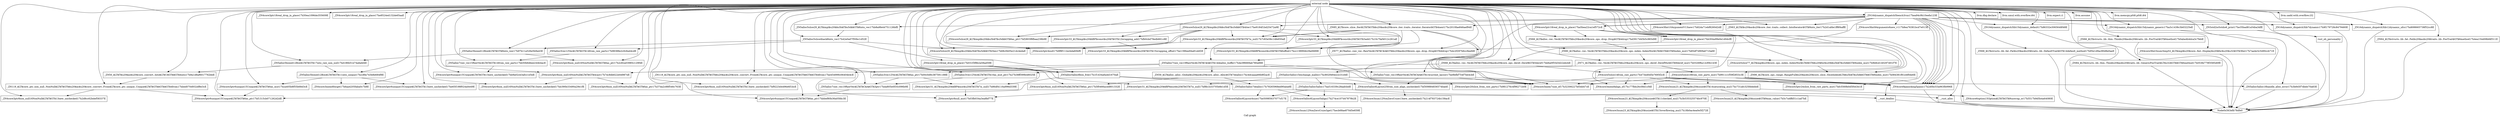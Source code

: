 digraph "Call graph" {
	label="Call graph";

	Node0x563efb78de10 [shape=record,label="{external node}"];
	Node0x563efb78de10 -> Node0x563efb78ec60;
	Node0x563efb78de10 -> Node0x563efb78efa0;
	Node0x563efb78de10 -> Node0x563efb771ef0;
	Node0x563efb78de10 -> Node0x563efb7ebae0;
	Node0x563efb78de10 -> Node0x563efb7f6010;
	Node0x563efb78de10 -> Node0x563efb7f8660;
	Node0x563efb78de10 -> Node0x563efb85ac50;
	Node0x563efb78de10 -> Node0x563efb858190;
	Node0x563efb78de10 -> Node0x563efb85a030;
	Node0x563efb78de10 -> Node0x563efb824320;
	Node0x563efb78de10 -> Node0x563efb851ba0;
	Node0x563efb78de10 -> Node0x563efb859bd0;
	Node0x563efb78de10 -> Node0x563efb7cee70;
	Node0x563efb78de10 -> Node0x563efb83c5f0;
	Node0x563efb78de10 -> Node0x563efb769850;
	Node0x563efb78de10 -> Node0x563efb8533d0;
	Node0x563efb78de10 -> Node0x563efb765fc0;
	Node0x563efb78de10 -> Node0x563efb854d10;
	Node0x563efb78de10 -> Node0x563efb8087b0;
	Node0x563efb78de10 -> Node0x563efb77b210;
	Node0x563efb78de10 -> Node0x563efb74cf70;
	Node0x563efb78de10 -> Node0x563efb7f8810;
	Node0x563efb78de10 -> Node0x563efb7efd60;
	Node0x563efb78de10 -> Node0x563efb7e05b0;
	Node0x563efb78de10 -> Node0x563efb819670;
	Node0x563efb78de10 -> Node0x563efb7fb2b0;
	Node0x563efb78de10 -> Node0x563efb865cb0;
	Node0x563efb78de10 -> Node0x563efb865940;
	Node0x563efb78de10 -> Node0x563efb73d520;
	Node0x563efb78de10 -> Node0x563efb8512f0;
	Node0x563efb78de10 -> Node0x563efb8497d0;
	Node0x563efb78de10 -> Node0x563efb866440;
	Node0x563efb78de10 -> Node0x563efb870200;
	Node0x563efb78de10 -> Node0x563efb870e10;
	Node0x563efb78de10 -> Node0x563efb749520;
	Node0x563efb78de10 -> Node0x563efb870cf0;
	Node0x563efb78de10 -> Node0x563efb870c80;
	Node0x563efb78de10 -> Node0x563efb838490;
	Node0x563efb78de10 -> Node0x563efb752530;
	Node0x563efb78de10 -> Node0x563efb8737a0;
	Node0x563efb78de10 -> Node0x563efb751180;
	Node0x563efb78de10 -> Node0x563efb7521d0;
	Node0x563efb78de10 -> Node0x563efb7db710;
	Node0x563efb78de10 -> Node0x563efb753380;
	Node0x563efb78de10 -> Node0x563efb74c8b0;
	Node0x563efb78de10 -> Node0x563efb874f60;
	Node0x563efb78de10 -> Node0x563efb75c370;
	Node0x563efb78de10 -> Node0x563efb74e9a0;
	Node0x563efb78de10 -> Node0x563efb74a790;
	Node0x563efb78de10 -> Node0x563efb86bf20;
	Node0x563efb78de10 -> Node0x563efb748330;
	Node0x563efb78de10 -> Node0x563efb74c770;
	Node0x563efb78de10 -> Node0x563efb748bf0;
	Node0x563efb78de10 -> Node0x563efb85a490;
	Node0x563efb78de10 -> Node0x563efb748a10;
	Node0x563efb78de10 -> Node0x563efb74afd0;
	Node0x563efb78de10 -> Node0x563efb857d30;
	Node0x563efb78de10 -> Node0x563efb748ce0;
	Node0x563efb78de10 -> Node0x563efb74bb40;
	Node0x563efb78de10 -> Node0x563efb74b1d0;
	Node0x563efb78de10 -> Node0x563efb74df70;
	Node0x563efb78de10 -> Node0x563efb86ad10;
	Node0x563efb78de10 -> Node0x563efb75f280;
	Node0x563efb78de10 -> Node0x563efb766120;
	Node0x563efb78de10 -> Node0x563efb771fd0;
	Node0x563efb78de10 -> Node0x563efb775ab0;
	Node0x563efb78de10 -> Node0x563efb77cb80;
	Node0x563efb78de10 -> Node0x563efb7822b0;
	Node0x563efb78de10 -> Node0x563efb789e50;
	Node0x563efb78de10 -> Node0x563efb86ef00;
	Node0x563efb78de10 -> Node0x563efb7932e0;
	Node0x563efb78de10 -> Node0x563efb74f6a0;
	Node0x563efb78de10 -> Node0x563efb874e20;
	Node0x563efb78de10 -> Node0x563efb875790;
	Node0x563efb78de10 -> Node0x563efb80cbc0;
	Node0x563efb78de10 -> Node0x563efb7a0f20;
	Node0x563efb78de10 -> Node0x563efb7a4580;
	Node0x563efb78de10 -> Node0x563efb7a9130;
	Node0x563efb78de10 -> Node0x563efb7b5640;
	Node0x563efb78de10 -> Node0x563efb7ba3f0;
	Node0x563efb78de10 -> Node0x563efb7bde90;
	Node0x563efb78de10 -> Node0x563efb7724b0;
	Node0x563efb78ec60 [shape=record,label="{_ZN119_$LT$core..ptr..non_null..NonNull$LT$T$GT$$u20$as$u20$core..convert..From$LT$core..ptr..unique..Unique$LT$T$GT$$GT$$GT$4from17hbed070d932df8e3cE}"];
	Node0x563efb78ec60 -> Node0x563efb7efd60;
	Node0x563efb78ec60 -> Node0x563efb7e05b0;
	Node0x563efb85ac50 [shape=record,label="{_ZN4core3ptr18real_drop_in_place17h50ea1096de355609E}"];
	Node0x563efb7a0f20 [shape=record,label="{_ZN64_$LT$structs..lib..fat..Fat$u20$as$u20$traits..lib..FooTrait$GT$6method17h4ea154d08bfdf311E}"];
	Node0x563efb7a0f20 -> Node0x563efb78dfe0;
	Node0x563efb7a4580 [shape=record,label="{_ZN68_$LT$structs..lib..fat..Fat$u20$as$u20$traits..lib..DefaultTrait$GT$14default_method17h95e1d9ac90d8e0aeE}"];
	Node0x563efb7a4580 -> Node0x563efb78dfe0;
	Node0x563efb858190 [shape=record,label="{_ZN4core3ptr18real_drop_in_place17he8524ed132de65aaE}"];
	Node0x563efb7a9130 [shape=record,label="{_ZN84_$LT$structs..lib..thin..Thin$u20$as$u20$traits..lib..GenericFooTrait$LT$u32$GT$$GT$6method17h053fe779f3585d0fE}"];
	Node0x563efb7a9130 -> Node0x563efb78dfe0;
	Node0x563efb7b5640 [shape=record,label="{_ZN66_$LT$structs..lib..thin..Thin$u20$as$u20$traits..lib..FooTrait$GT$6method17h0aba4b4dca3c7febE}"];
	Node0x563efb7b5640 -> Node0x563efb78dfe0;
	Node0x563efb775ab0 [shape=record,label="{llvm.dbg.declare}"];
	Node0x563efb870cf0 [shape=record,label="{_ZN4core5slice29_$LT$impl$u20$$u5b$T$u5d$$GT$6as_ptr17hf2803f8fbaa238b9E}"];
	Node0x563efb7932e0 [shape=record,label="{llvm.assume}"];
	Node0x563efb7efd60 [shape=record,label="{_ZN4core3ptr6unique15Unique$LT$T$GT$6as_ptr17hf1315cb071262d2dE}"];
	Node0x563efb78efa0 [shape=record,label="{_ZN119_$LT$core..ptr..non_null..NonNull$LT$T$GT$$u20$as$u20$core..convert..From$LT$core..ptr..unique..Unique$LT$T$GT$$GT$$GT$4from17he454999c06404b4cE}"];
	Node0x563efb78efa0 -> Node0x563efb7f8810;
	Node0x563efb78efa0 -> Node0x563efb7fb2b0;
	Node0x563efb7e05b0 [shape=record,label="{_ZN4core3ptr8non_null16NonNull$LT$T$GT$13new_unchecked17h2d8cc62bdef58337E}"];
	Node0x563efb7f8810 [shape=record,label="{_ZN4core3ptr6unique15Unique$LT$T$GT$6as_ptr17hbbef80b36a05fdc3E}"];
	Node0x563efb7fb2b0 [shape=record,label="{_ZN4core3ptr8non_null16NonNull$LT$T$GT$13new_unchecked17hf9223d4496e6f1bcE}"];
	Node0x563efb771ef0 [shape=record,label="{_ZN4core3fmt10ArgumentV13new17h82da71ebf8260d2dE}"];
	Node0x563efb836f10 [shape=record,label="{_ZN4core3num23_$LT$impl$u20$usize$GT$9max_value17h5c7a4ffd51c1ad7bE}"];
	Node0x563efb838490 [shape=record,label="{_ZN4core6option15Option$LT$T$GT$9unwrap_or17h5517b9d5b4a64080E}"];
	Node0x563efb7ec880 [shape=record,label="{_ZN4core3fmt9Arguments6new_v117h8ea76381bcd7e013E}"];
	Node0x563efb7ebae0 [shape=record,label="{_ZN4core3mem6forget17h6aa4205faba0c7b8E}"];
	Node0x563efb7f6010 [shape=record,label="{_ZN4core3mem7size_of17h32306227bf3dd47cE}"];
	Node0x563efb7f8660 [shape=record,label="{_ZN4core3mem8align_of17h177fbb26c08d1cf4E}"];
	Node0x563efb7fc130 [shape=record,label="{_ZN4core3num12NonZeroUsize13new_unchecked17h214f783724b158acE}"];
	Node0x563efb805880 [shape=record,label="{_ZN4core3num12NonZeroUsize3get17hecb68ae870d5e659E}"];
	Node0x563efb7c3560 [shape=record,label="{_ZN4core3num23_$LT$impl$u20$usize$GT$11checked_mul17h3b535325574bc970E}"];
	Node0x563efb7c3560 -> Node0x563efb812df0;
	Node0x563efb812df0 [shape=record,label="{_ZN4core3num23_$LT$impl$u20$usize$GT$15overflowing_mul17h18b0ac4ea0e5f272E}"];
	Node0x563efb834250 [shape=record,label="{_ZN4core3num23_$LT$impl$u20$usize$GT$14saturating_mul17hc731afc325fddebbE}"];
	Node0x563efb834250 -> Node0x563efb7c3560;
	Node0x563efb834250 -> Node0x563efb836f10;
	Node0x563efb834250 -> Node0x563efb838490;
	Node0x563efb77cb80 [shape=record,label="{llvm.umul.with.overflow.i64}"];
	Node0x563efb7822b0 [shape=record,label="{rust_eh_personality}"];
	Node0x563efb7822b0 -> Node0x563efb78dfe0;
	Node0x563efb838030 [shape=record,label="{_ZN4core3ptr18real_drop_in_place17h031f3f8b2a58ad59E}"];
	Node0x563efb838030 -> Node0x563efb7db710;
	Node0x563efb838030 -> Node0x563efb7db710;
	Node0x563efb7db710 [shape=record,label="{_ZN5alloc5alloc8box_free17h1f1434a6a4d1670aE}"];
	Node0x563efb7db710 -> Node0x563efb7efd60;
	Node0x563efb7db710 -> Node0x563efb8664c0;
	Node0x563efb7db710 -> Node0x563efb873820;
	Node0x563efb85b0b0 [shape=record,label="{_ZN4core3ptr18real_drop_in_place17ha5bea22ca1ef572cE}"];
	Node0x563efb85b0b0 -> Node0x563efb85a490;
	Node0x563efb85b0b0 -> Node0x563efb853c20;
	Node0x563efb85b0b0 -> Node0x563efb853c20;
	Node0x563efb85a490 [shape=record,label="{_ZN66_$LT$alloc..vec..Vec$LT$T$GT$$u20$as$u20$core..ops..drop..Drop$GT$4drop17hd3917d45b5c965d9E}"];
	Node0x563efb85a490 -> Node0x563efb748ce0;
	Node0x563efb853c20 [shape=record,label="{_ZN4core3ptr18real_drop_in_place17hb304a99e0e1d0dcfE}"];
	Node0x563efb853c20 -> Node0x563efb857d30;
	Node0x563efb857d30 [shape=record,label="{_ZN77_$LT$alloc..raw_vec..RawVec$LT$T$C$A$GT$$u20$as$u20$core..ops..drop..Drop$GT$4drop17h4c2f297b6cc9eefdE}"];
	Node0x563efb857d30 -> Node0x563efb748330;
	Node0x563efb85a030 [shape=record,label="{_ZN4core3ptr20slice_from_raw_parts17h981276c4f96271b0E}"];
	Node0x563efb824320 [shape=record,label="{_ZN4core3ptr24slice_from_raw_parts_mut17hfc5569b0d5f443e1E}"];
	Node0x563efb851ba0 [shape=record,label="{_ZN4core3ptr31_$LT$impl$u20$$BP$mut$u20$T$GT$7is_null17h86df4116a996d339E}"];
	Node0x563efb851ba0 -> Node0x563efb8497d0;
	Node0x563efb8497d0 [shape=record,label="{_ZN4core3ptr8null_mut17h03fb034a3ea8bf77E}"];
	Node0x563efb859bd0 [shape=record,label="{_ZN4core3ptr31_$LT$impl$u20$$BP$mut$u20$T$GT$7is_null17hf8b1b33705e8e1d5E}"];
	Node0x563efb859bd0 -> Node0x563efb8497d0;
	Node0x563efb7cee70 [shape=record,label="{_ZN4core3ptr33_$LT$impl$u20$$BP$const$u20$T$GT$12wrapping_add17hfb0cbd79edb661c8E}"];
	Node0x563efb7cee70 -> Node0x563efb83c5f0;
	Node0x563efb83c5f0 [shape=record,label="{_ZN4core3ptr33_$LT$impl$u20$$BP$const$u20$T$GT$15wrapping_offset17he1396ee94a81ebf2E}"];
	Node0x563efb769850 [shape=record,label="{_ZN4core3ptr33_$LT$impl$u20$$BP$const$u20$T$GT$3add17h10c7faf4012c261aE}"];
	Node0x563efb769850 -> Node0x563efb8533d0;
	Node0x563efb8533d0 [shape=record,label="{_ZN4core3ptr33_$LT$impl$u20$$BP$const$u20$T$GT$6offset17hcc138994b29a0689E}"];
	Node0x563efb765fc0 [shape=record,label="{_ZN4core3ptr33_$LT$impl$u20$$BP$const$u20$T$GT$7is_null17h7c83e58c14fe650aE}"];
	Node0x563efb765fc0 -> Node0x563efb854d10;
	Node0x563efb854d10 [shape=record,label="{_ZN4core3ptr4null17h9f8f112ecbda60bfE}"];
	Node0x563efb8087b0 [shape=record,label="{_ZN4core3ptr6unique15Unique$LT$T$GT$13new_unchecked17hb9a02cb3afcc1e5eE}"];
	Node0x563efb74f6a0 [shape=record,label="{_ZN5alloc5alloc18handle_alloc_error17h3b845f7dbeb70a83E}"];
	Node0x563efb74f6a0 -> Node0x563efb78dfe0;
	Node0x563efb77b210 [shape=record,label="{_ZN4core3ptr6unique15Unique$LT$T$GT$13new_unchecked17he65f198f024a0e49E}"];
	Node0x563efb74cf70 [shape=record,label="{_ZN4core3ptr6unique15Unique$LT$T$GT$6as_mut17hca405b8f55b68d3cE}"];
	Node0x563efb74cf70 -> Node0x563efb7efd60;
	Node0x563efb819670 [shape=record,label="{_ZN4core3ptr8non_null16NonNull$LT$T$GT$13new_unchecked17hb390b33490a29e1fE}"];
	Node0x563efb874f60 [shape=record,label="{_ZN5alloc5boxed12Box$LT$T$GT$8into_raw17h97b11a526e5b9a43E}"];
	Node0x563efb874f60 -> Node0x563efb74c8b0;
	Node0x563efb874f60 -> Node0x563efb865940;
	Node0x563efb865cb0 [shape=record,label="{_ZN4core3ptr8non_null16NonNull$LT$T$GT$4cast17h7ec8db622e0d987eE}"];
	Node0x563efb865cb0 -> Node0x563efb73d520;
	Node0x563efb865cb0 -> Node0x563efb819670;
	Node0x563efb73d520 [shape=record,label="{_ZN4core3ptr8non_null16NonNull$LT$T$GT$6as_ptr17h37da2c88f546c763E}"];
	Node0x563efb865940 [shape=record,label="{_ZN4core3ptr8non_null16NonNull$LT$T$GT$6as_ptr17h2c82a03985c129f4E}"];
	Node0x563efb8512f0 [shape=record,label="{_ZN4core3ptr8non_null16NonNull$LT$T$GT$6as_ptr17h5f0466aced801332E}"];
	Node0x563efb8664c0 [shape=record,label="{_ZN4core5alloc6Layout25from_size_align_unchecked17hf309884836574babE}"];
	Node0x563efb8664c0 -> Node0x563efb7fc130;
	Node0x563efb866540 [shape=record,label="{_ZN4core5alloc6Layout4size17he50985637077cf17E}"];
	Node0x563efb86f220 [shape=record,label="{_ZN4core5alloc6Layout5align17h274ce107d47879b2E}"];
	Node0x563efb86f220 -> Node0x563efb805880;
	Node0x563efb866440 [shape=record,label="{_ZN4core5slice14from_raw_parts17h473ed0d5e7695f2cE}"];
	Node0x563efb866440 -> Node0x563efb7f8660;
	Node0x563efb866440 -> Node0x563efb86ef00;
	Node0x563efb866440 -> Node0x563efb7f6010;
	Node0x563efb866440 -> Node0x563efb834250;
	Node0x563efb866440 -> Node0x563efb86ef00;
	Node0x563efb866440 -> Node0x563efb85a030;
	Node0x563efb866440 -> Node0x563efb86ef00;
	Node0x563efb789e50 [shape=record,label="{llvm.expect.i1}"];
	Node0x563efb86ef00 [shape=record,label="{_ZN4core9panicking5panic17h2d0bc53a963fb996E}"];
	Node0x563efb86ef00 -> Node0x563efb78dfe0;
	Node0x563efb870200 [shape=record,label="{_ZN4core5slice18from_raw_parts_mut17h9911c1f59f2853c3E}"];
	Node0x563efb870200 -> Node0x563efb7f8660;
	Node0x563efb870200 -> Node0x563efb86ef00;
	Node0x563efb870200 -> Node0x563efb7f6010;
	Node0x563efb870200 -> Node0x563efb834250;
	Node0x563efb870200 -> Node0x563efb86ef00;
	Node0x563efb870200 -> Node0x563efb824320;
	Node0x563efb870200 -> Node0x563efb86ef00;
	Node0x563efb870e10 [shape=record,label="{_ZN4core5slice29_$LT$impl$u20$$u5b$T$u5d$$GT$3len17h68c0b05e21dc4edaE}"];
	Node0x563efb749520 [shape=record,label="{_ZN4core5slice29_$LT$impl$u20$$u5b$T$u5d$$GT$4iter17he9184f1bd25472a9E}"];
	Node0x563efb749520 -> Node0x563efb870cf0;
	Node0x563efb749520 -> Node0x563efb765fc0;
	Node0x563efb749520 -> Node0x563efb7f6010;
	Node0x563efb749520 -> Node0x563efb870e10;
	Node0x563efb749520 -> Node0x563efb870e10;
	Node0x563efb749520 -> Node0x563efb7cee70;
	Node0x563efb749520 -> Node0x563efb769850;
	Node0x563efb870c80 [shape=record,label="{_ZN4core5slice77_$LT$impl$u20$core..ops..index..IndexMut$LT$I$GT$$u20$for$u20$$u5b$T$u5d$$GT$9index_mut17h9b8cd140297d01f7E}"];
	Node0x563efb870c80 -> Node0x563efb74b1d0;
	Node0x563efb74b1d0 [shape=record,label="{_ZN90_$LT$core..ops..range..RangeFull$u20$as$u20$core..slice..SliceIndex$LT$$u5b$T$u5d$$GT$$GT$9index_mut17h084381f81e4f0de6E}"];
	Node0x563efb752530 [shape=record,label="{_ZN50_$LT$T$u20$as$u20$core..convert..Into$LT$U$GT$$GT$4into17h9a1d8af6017762bbE}"];
	Node0x563efb752530 -> Node0x563efb78ec60;
	Node0x563efb74fb10 [shape=record,label="{_ZN59_$LT$alloc..alloc..Global$u20$as$u20$core..alloc..Alloc$GT$7dealloc17hc4dcaaaa66b8f2acE}"];
	Node0x563efb74fb10 -> Node0x563efb8512f0;
	Node0x563efb74fb10 -> Node0x563efb873820;
	Node0x563efb8737a0 [shape=record,label="{_ZN5alloc3vec12Vec$LT$T$GT$10as_mut_ptr17h27b38ff399b48025E}"];
	Node0x563efb8737a0 -> Node0x563efb74c770;
	Node0x563efb8737a0 -> Node0x563efb851ba0;
	Node0x563efb873820 [shape=record,label="{_ZN5alloc5alloc7dealloc17h79265968ed90aba8E}"];
	Node0x563efb873820 -> Node0x563efb866540;
	Node0x563efb873820 -> Node0x563efb86f220;
	Node0x563efb873820 -> Node0x563efb875790;
	Node0x563efb74c770 [shape=record,label="{_ZN5alloc7raw_vec19RawVec$LT$T$C$A$GT$3ptr17hda805e0f35c096b9E}"];
	Node0x563efb74c770 -> Node0x563efb7f8810;
	Node0x563efb751180 [shape=record,label="{_ZN5alloc3vec12Vec$LT$T$GT$14from_raw_parts17h98388e2c0c6a44cdE}"];
	Node0x563efb751180 -> Node0x563efb74a790;
	Node0x563efb74a790 [shape=record,label="{_ZN5alloc7raw_vec15RawVec$LT$T$GT$14from_raw_parts17hb50b6dbee244b4acE}"];
	Node0x563efb74a790 -> Node0x563efb8087b0;
	Node0x563efb7521d0 [shape=record,label="{_ZN5alloc3vec12Vec$LT$T$GT$6as_ptr17h00c0d9c387591188E}"];
	Node0x563efb7521d0 -> Node0x563efb74c770;
	Node0x563efb7521d0 -> Node0x563efb851ba0;
	Node0x563efb750810 [shape=record,label="{_ZN5alloc5alloc15exchange_malloc17hc802f484e22c31d4E}"];
	Node0x563efb750810 -> Node0x563efb8664c0;
	Node0x563efb750810 -> Node0x563efb7ad240;
	Node0x563efb750810 -> Node0x563efb859bd0;
	Node0x563efb750810 -> Node0x563efb74f6a0;
	Node0x563efb7ad240 [shape=record,label="{_ZN5alloc5alloc5alloc17ha516339c28aafcbdE}"];
	Node0x563efb7ad240 -> Node0x563efb866540;
	Node0x563efb7ad240 -> Node0x563efb86f220;
	Node0x563efb7ad240 -> Node0x563efb874e20;
	Node0x563efb874e20 [shape=record,label="{__rust_alloc}"];
	Node0x563efb874e20 -> Node0x563efb78dfe0;
	Node0x563efb875790 [shape=record,label="{__rust_dealloc}"];
	Node0x563efb875790 -> Node0x563efb78dfe0;
	Node0x563efb753380 [shape=record,label="{_ZN5alloc5boxed12Box$LT$T$GT$11into_unique17hcc8fa743b8e684f8E}"];
	Node0x563efb753380 -> Node0x563efb7ebae0;
	Node0x563efb753380 -> Node0x563efb74cf70;
	Node0x563efb753380 -> Node0x563efb77b210;
	Node0x563efb74e9a0 [shape=record,label="{_ZN5alloc5slice4hack8into_vec17h42e0a07f50bc1d52E}"];
	Node0x563efb74e9a0 -> Node0x563efb870e10;
	Node0x563efb74e9a0 -> Node0x563efb874f60;
	Node0x563efb74e9a0 -> Node0x563efb751180;
	Node0x563efb74e9a0 -> Node0x563efb838030;
	Node0x563efb74c8b0 [shape=record,label="{_ZN5alloc5boxed12Box$LT$T$GT$17into_raw_non_null17hd186b51e74afadd4E}"];
	Node0x563efb74c8b0 -> Node0x563efb753380;
	Node0x563efb74c8b0 -> Node0x563efb752530;
	Node0x563efb75c370 [shape=record,label="{_ZN5alloc5slice29_$LT$impl$u20$$u5b$T$u5d$$GT$8into_vec17hb8a9fe44751126bfE}"];
	Node0x563efb75c370 -> Node0x563efb74e9a0;
	Node0x563efb80cbc0 [shape=record,label="{llvm.memcpy.p0i8.p0i8.i64}"];
	Node0x563efb86bf20 [shape=record,label="{_ZN5alloc7raw_vec19RawVec$LT$T$C$A$GT$14current_layout17he9bfbf754f7bb4cbE}"];
	Node0x563efb86bf20 -> Node0x563efb7f8660;
	Node0x563efb86bf20 -> Node0x563efb7f6010;
	Node0x563efb86bf20 -> Node0x563efb8664c0;
	Node0x563efb748330 [shape=record,label="{_ZN5alloc7raw_vec19RawVec$LT$T$C$A$GT$14dealloc_buffer17h4e3f6669ab780a88E}"];
	Node0x563efb748330 -> Node0x563efb7f6010;
	Node0x563efb748330 -> Node0x563efb86bf20;
	Node0x563efb748330 -> Node0x563efb78efa0;
	Node0x563efb748330 -> Node0x563efb865cb0;
	Node0x563efb748330 -> Node0x563efb74fb10;
	Node0x563efb748bf0 [shape=record,label="{_ZN63_$LT$I$u20$as$u20$core..iter..traits..collect..IntoIterator$GT$9into_iter17h2d1afde1ff8f4affE}"];
	Node0x563efb748ce0 [shape=record,label="{_ZN80_$LT$alloc..vec..Vec$LT$T$GT$$u20$as$u20$core..ops..index..IndexMut$LT$I$GT$$GT$9index_mut17h85df7d90fa6710a6E}"];
	Node0x563efb748ce0 -> Node0x563efb74afd0;
	Node0x563efb748ce0 -> Node0x563efb870c80;
	Node0x563efb748a10 [shape=record,label="{_ZN68_$LT$alloc..vec..Vec$LT$T$GT$$u20$as$u20$core..ops..deref..Deref$GT$5deref17hb6a0f55d3d22ebcbE}"];
	Node0x563efb748a10 -> Node0x563efb7521d0;
	Node0x563efb748a10 -> Node0x563efb866440;
	Node0x563efb74afd0 [shape=record,label="{_ZN71_$LT$alloc..vec..Vec$LT$T$GT$$u20$as$u20$core..ops..deref..DerefMut$GT$9deref_mut17h0326f6a12cf0b143E}"];
	Node0x563efb74afd0 -> Node0x563efb8737a0;
	Node0x563efb74afd0 -> Node0x563efb870200;
	Node0x563efb74bb40 [shape=record,label="{_ZN85_$LT$core..slice..Iter$LT$T$GT$$u20$as$u20$core..iter..traits..iterator..Iterator$GT$4next17hc2010fae846aef94E}"];
	Node0x563efb74bb40 -> Node0x563efb765fc0;
	Node0x563efb74bb40 -> Node0x563efb7f6010;
	Node0x563efb74bb40 -> Node0x563efb765fc0;
	Node0x563efb74bb40 -> Node0x563efb7f6010;
	Node0x563efb74bb40 -> Node0x563efb8533d0;
	Node0x563efb74bb40 -> Node0x563efb83c5f0;
	Node0x563efb74df70 [shape=record,label="{_ZN16dynamic_dispatch3lib7dynamic17h9f179728c8479460E}"];
	Node0x563efb74df70 -> Node0x563efb78dfe0;
	Node0x563efb86ad10 [shape=record,label="{_ZN16dynamic_dispatch3lib12dynamic_ufcs17hd698665738f52cc8E}"];
	Node0x563efb86ad10 -> Node0x563efb78dfe0;
	Node0x563efb75f280 [shape=record,label="{_ZN16dynamic_dispatch3lib15dynamic_default17h86332e3065648f48E}"];
	Node0x563efb75f280 -> Node0x563efb78dfe0;
	Node0x563efb766120 [shape=record,label="{_ZN16dynamic_dispatch3lib15dynamic_generic17ha3c1438c3b63225eE}"];
	Node0x563efb766120 -> Node0x563efb78dfe0;
	Node0x563efb771fd0 [shape=record,label="{_ZN16dynamic_dispatch5bench3run17hea94c9b10eefa123E}"];
	Node0x563efb771fd0 -> Node0x563efb74df70;
	Node0x563efb771fd0 -> Node0x563efb86ad10;
	Node0x563efb771fd0 -> Node0x563efb75f280;
	Node0x563efb771fd0 -> Node0x563efb766120;
	Node0x563efb771fd0 -> Node0x563efb750810;
	Node0x563efb771fd0 -> Node0x563efb75c370;
	Node0x563efb771fd0 -> Node0x563efb748a10;
	Node0x563efb771fd0 -> Node0x563efb749520;
	Node0x563efb771fd0 -> Node0x563efb85b0b0;
	Node0x563efb771fd0 -> Node0x563efb748bf0;
	Node0x563efb771fd0 -> Node0x563efb74bb40;
	Node0x563efb771fd0 -> Node0x563efb78dfe0;
	Node0x563efb771fd0 -> Node0x563efb771ef0;
	Node0x563efb771fd0 -> Node0x563efb7ec880;
	Node0x563efb771fd0 -> Node0x563efb7724b0;
	Node0x563efb771fd0 -> Node0x563efb85b0b0;
	Node0x563efb771fd0 -> Node0x563efb86ef00;
	Node0x563efb771fd0 -> Node0x563efb86ef00;
	Node0x563efb771fd0 -> Node0x563efb86ef00;
	Node0x563efb771fd0 -> Node0x563efb86ef00;
	Node0x563efb771fd0 -> Node0x563efb86ef00;
	Node0x563efb7ba3f0 [shape=record,label="{llvm.uadd.with.overflow.i32}"];
	Node0x563efb7bde90 [shape=record,label="{_ZN4core3fmt3num3imp52_$LT$impl$u20$core..fmt..Display$u20$for$u20$u32$GT$3fmt17h7aa4e3c5490ccb71E}"];
	Node0x563efb7bde90 -> Node0x563efb78dfe0;
	Node0x563efb7724b0 [shape=record,label="{_ZN3std2io5stdio6_print17he35bad81a54ba3dfE}"];
	Node0x563efb7724b0 -> Node0x563efb78dfe0;
}
